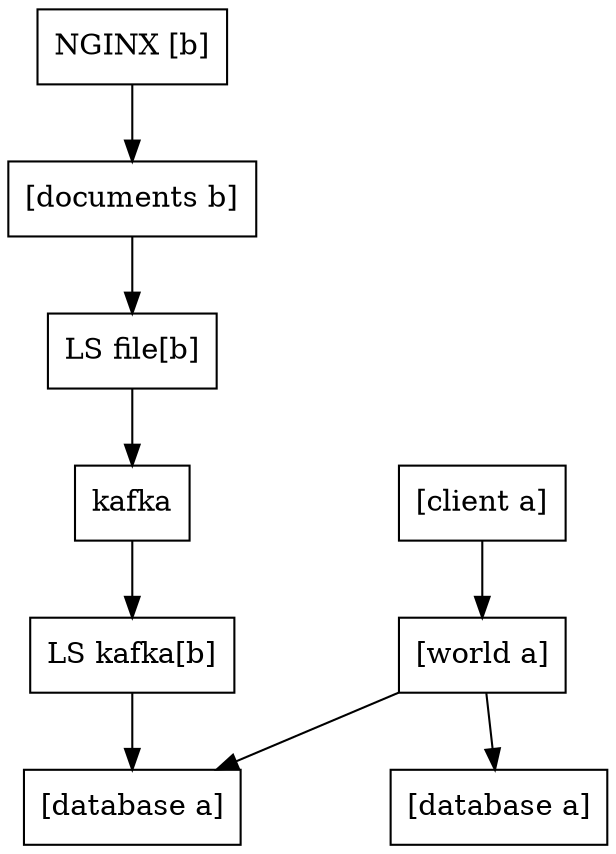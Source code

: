 digraph Simple {
    node [shape=record];
    graph [nodesep=1];

    nginx [label="NGINX [b]"];
    log_stash_log [label="LS file[b]"];
    log_stash_elastic [label="LS kafka[b]"];
    access_log [label="[documents b]"];
    elastic [label="[database a]"];
    cmdb [label="[database a]"];
    web_dashboard [label="[world a]"];
    client [label="[client a]"];

    nginx -> access_log;
    access_log -> log_stash_log;
    log_stash_log -> kafka -> log_stash_elastic -> elastic;
    client -> web_dashboard;
    web_dashboard -> elastic;
    web_dashboard -> cmdb;
}